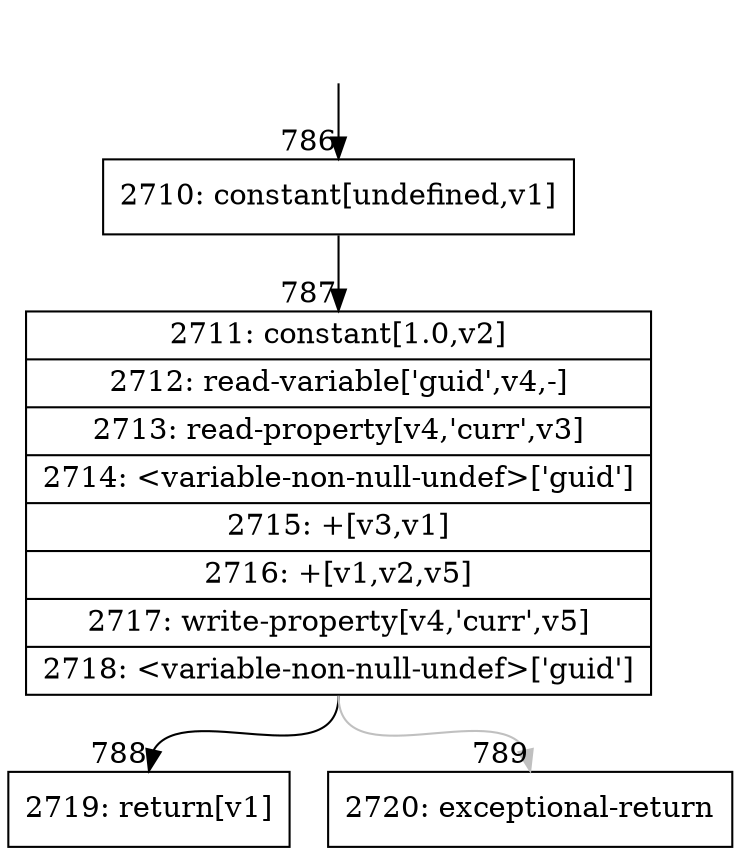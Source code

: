 digraph {
rankdir="TD"
BB_entry53[shape=none,label=""];
BB_entry53 -> BB786 [tailport=s, headport=n, headlabel="    786"]
BB786 [shape=record label="{2710: constant[undefined,v1]}" ] 
BB786 -> BB787 [tailport=s, headport=n, headlabel="      787"]
BB787 [shape=record label="{2711: constant[1.0,v2]|2712: read-variable['guid',v4,-]|2713: read-property[v4,'curr',v3]|2714: \<variable-non-null-undef\>['guid']|2715: +[v3,v1]|2716: +[v1,v2,v5]|2717: write-property[v4,'curr',v5]|2718: \<variable-non-null-undef\>['guid']}" ] 
BB787 -> BB788 [tailport=s, headport=n, headlabel="      788"]
BB787 -> BB789 [tailport=s, headport=n, color=gray, headlabel="      789"]
BB788 [shape=record label="{2719: return[v1]}" ] 
BB789 [shape=record label="{2720: exceptional-return}" ] 
//#$~ 692
}
